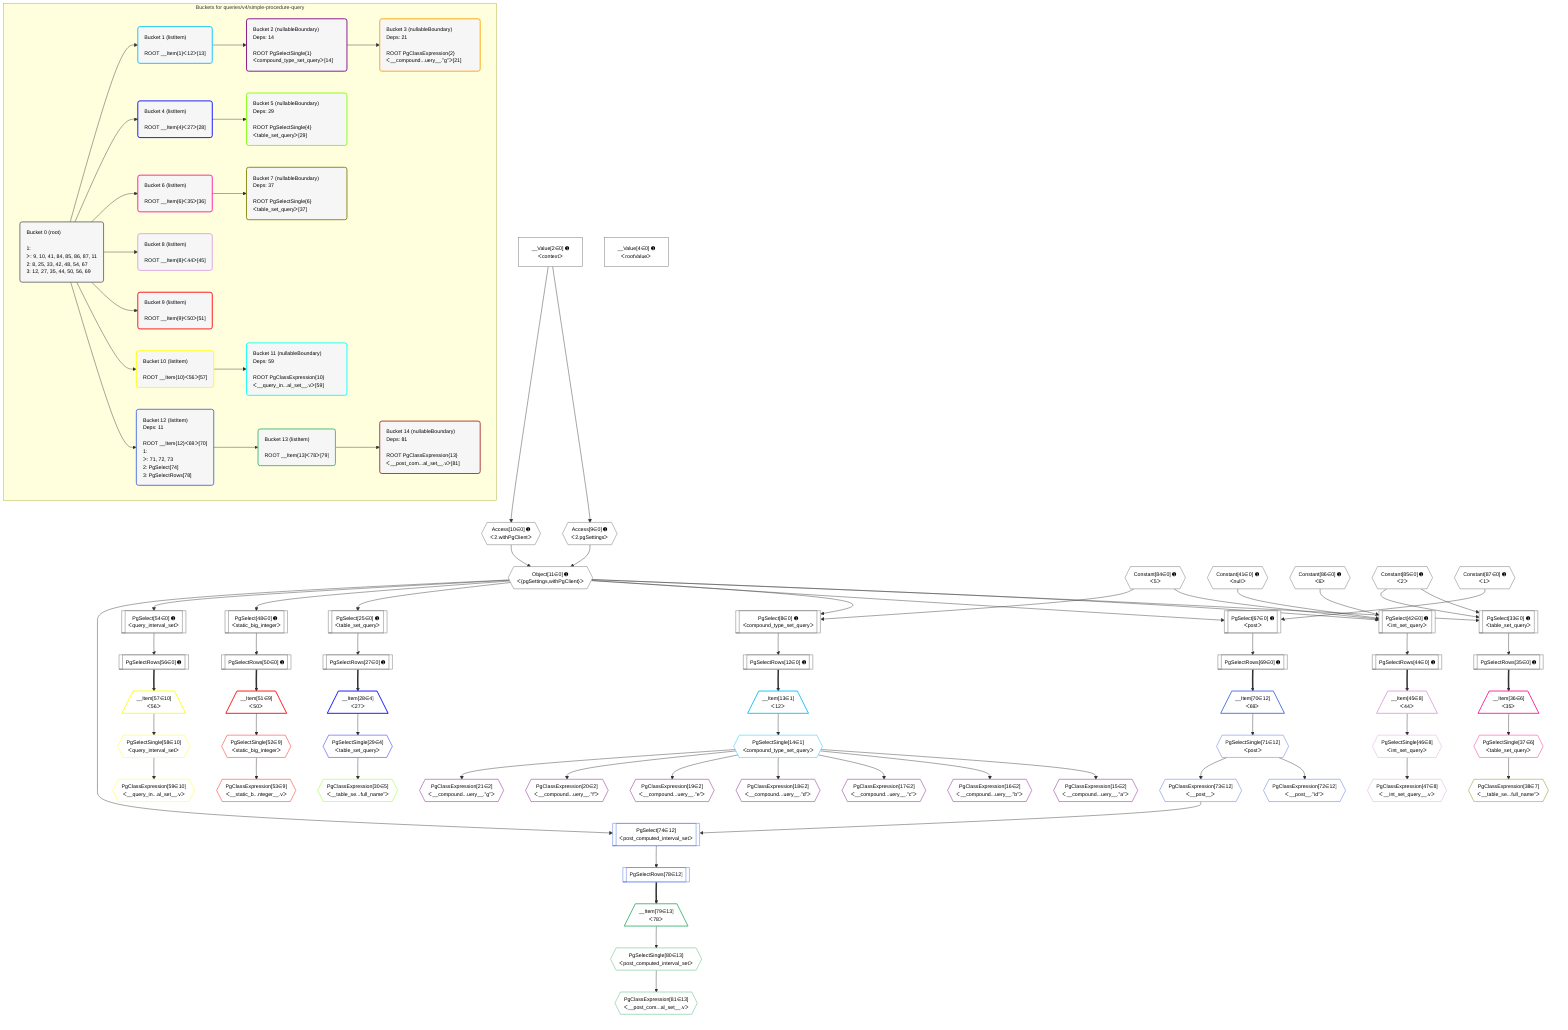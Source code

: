 %%{init: {'themeVariables': { 'fontSize': '12px'}}}%%
graph TD
    classDef path fill:#eee,stroke:#000,color:#000
    classDef plan fill:#fff,stroke-width:1px,color:#000
    classDef itemplan fill:#fff,stroke-width:2px,color:#000
    classDef unbatchedplan fill:#dff,stroke-width:1px,color:#000
    classDef sideeffectplan fill:#fcc,stroke-width:2px,color:#000
    classDef bucket fill:#f6f6f6,color:#000,stroke-width:2px,text-align:left


    %% plan dependencies
    PgSelect42[["PgSelect[42∈0] ➊<br />ᐸint_set_queryᐳ"]]:::plan
    Object11{{"Object[11∈0] ➊<br />ᐸ{pgSettings,withPgClient}ᐳ"}}:::plan
    Constant84{{"Constant[84∈0] ➊<br />ᐸ5ᐳ"}}:::plan
    Constant41{{"Constant[41∈0] ➊<br />ᐸnullᐳ"}}:::plan
    Constant86{{"Constant[86∈0] ➊<br />ᐸ6ᐳ"}}:::plan
    Object11 & Constant84 & Constant41 & Constant86 --> PgSelect42
    PgSelect33[["PgSelect[33∈0] ➊<br />ᐸtable_set_queryᐳ"]]:::plan
    Constant85{{"Constant[85∈0] ➊<br />ᐸ2ᐳ"}}:::plan
    Object11 & Constant85 & Constant85 --> PgSelect33
    PgSelect8[["PgSelect[8∈0] ➊<br />ᐸcompound_type_set_queryᐳ"]]:::plan
    Object11 & Constant84 --> PgSelect8
    Access9{{"Access[9∈0] ➊<br />ᐸ2.pgSettingsᐳ"}}:::plan
    Access10{{"Access[10∈0] ➊<br />ᐸ2.withPgClientᐳ"}}:::plan
    Access9 & Access10 --> Object11
    PgSelect67[["PgSelect[67∈0] ➊<br />ᐸpostᐳ"]]:::plan
    Constant87{{"Constant[87∈0] ➊<br />ᐸ1ᐳ"}}:::plan
    Object11 & Constant87 --> PgSelect67
    __Value2["__Value[2∈0] ➊<br />ᐸcontextᐳ"]:::plan
    __Value2 --> Access9
    __Value2 --> Access10
    PgSelectRows12[["PgSelectRows[12∈0] ➊"]]:::plan
    PgSelect8 --> PgSelectRows12
    PgSelect25[["PgSelect[25∈0] ➊<br />ᐸtable_set_queryᐳ"]]:::plan
    Object11 --> PgSelect25
    PgSelectRows27[["PgSelectRows[27∈0] ➊"]]:::plan
    PgSelect25 --> PgSelectRows27
    PgSelectRows35[["PgSelectRows[35∈0] ➊"]]:::plan
    PgSelect33 --> PgSelectRows35
    PgSelectRows44[["PgSelectRows[44∈0] ➊"]]:::plan
    PgSelect42 --> PgSelectRows44
    PgSelect48[["PgSelect[48∈0] ➊<br />ᐸstatic_big_integerᐳ"]]:::plan
    Object11 --> PgSelect48
    PgSelectRows50[["PgSelectRows[50∈0] ➊"]]:::plan
    PgSelect48 --> PgSelectRows50
    PgSelect54[["PgSelect[54∈0] ➊<br />ᐸquery_interval_setᐳ"]]:::plan
    Object11 --> PgSelect54
    PgSelectRows56[["PgSelectRows[56∈0] ➊"]]:::plan
    PgSelect54 --> PgSelectRows56
    PgSelectRows69[["PgSelectRows[69∈0] ➊"]]:::plan
    PgSelect67 --> PgSelectRows69
    __Value4["__Value[4∈0] ➊<br />ᐸrootValueᐳ"]:::plan
    __Item13[/"__Item[13∈1]<br />ᐸ12ᐳ"\]:::itemplan
    PgSelectRows12 ==> __Item13
    PgSelectSingle14{{"PgSelectSingle[14∈1]<br />ᐸcompound_type_set_queryᐳ"}}:::plan
    __Item13 --> PgSelectSingle14
    PgClassExpression15{{"PgClassExpression[15∈2]<br />ᐸ__compound...uery__.”a”ᐳ"}}:::plan
    PgSelectSingle14 --> PgClassExpression15
    PgClassExpression16{{"PgClassExpression[16∈2]<br />ᐸ__compound...uery__.”b”ᐳ"}}:::plan
    PgSelectSingle14 --> PgClassExpression16
    PgClassExpression17{{"PgClassExpression[17∈2]<br />ᐸ__compound...uery__.”c”ᐳ"}}:::plan
    PgSelectSingle14 --> PgClassExpression17
    PgClassExpression18{{"PgClassExpression[18∈2]<br />ᐸ__compound...uery__.”d”ᐳ"}}:::plan
    PgSelectSingle14 --> PgClassExpression18
    PgClassExpression19{{"PgClassExpression[19∈2]<br />ᐸ__compound...uery__.”e”ᐳ"}}:::plan
    PgSelectSingle14 --> PgClassExpression19
    PgClassExpression20{{"PgClassExpression[20∈2]<br />ᐸ__compound...uery__.”f”ᐳ"}}:::plan
    PgSelectSingle14 --> PgClassExpression20
    PgClassExpression21{{"PgClassExpression[21∈2]<br />ᐸ__compound...uery__.”g”ᐳ"}}:::plan
    PgSelectSingle14 --> PgClassExpression21
    __Item28[/"__Item[28∈4]<br />ᐸ27ᐳ"\]:::itemplan
    PgSelectRows27 ==> __Item28
    PgSelectSingle29{{"PgSelectSingle[29∈4]<br />ᐸtable_set_queryᐳ"}}:::plan
    __Item28 --> PgSelectSingle29
    PgClassExpression30{{"PgClassExpression[30∈5]<br />ᐸ__table_se...full_name”ᐳ"}}:::plan
    PgSelectSingle29 --> PgClassExpression30
    __Item36[/"__Item[36∈6]<br />ᐸ35ᐳ"\]:::itemplan
    PgSelectRows35 ==> __Item36
    PgSelectSingle37{{"PgSelectSingle[37∈6]<br />ᐸtable_set_queryᐳ"}}:::plan
    __Item36 --> PgSelectSingle37
    PgClassExpression38{{"PgClassExpression[38∈7]<br />ᐸ__table_se...full_name”ᐳ"}}:::plan
    PgSelectSingle37 --> PgClassExpression38
    __Item45[/"__Item[45∈8]<br />ᐸ44ᐳ"\]:::itemplan
    PgSelectRows44 ==> __Item45
    PgSelectSingle46{{"PgSelectSingle[46∈8]<br />ᐸint_set_queryᐳ"}}:::plan
    __Item45 --> PgSelectSingle46
    PgClassExpression47{{"PgClassExpression[47∈8]<br />ᐸ__int_set_query__.vᐳ"}}:::plan
    PgSelectSingle46 --> PgClassExpression47
    __Item51[/"__Item[51∈9]<br />ᐸ50ᐳ"\]:::itemplan
    PgSelectRows50 ==> __Item51
    PgSelectSingle52{{"PgSelectSingle[52∈9]<br />ᐸstatic_big_integerᐳ"}}:::plan
    __Item51 --> PgSelectSingle52
    PgClassExpression53{{"PgClassExpression[53∈9]<br />ᐸ__static_b...nteger__.vᐳ"}}:::plan
    PgSelectSingle52 --> PgClassExpression53
    __Item57[/"__Item[57∈10]<br />ᐸ56ᐳ"\]:::itemplan
    PgSelectRows56 ==> __Item57
    PgSelectSingle58{{"PgSelectSingle[58∈10]<br />ᐸquery_interval_setᐳ"}}:::plan
    __Item57 --> PgSelectSingle58
    PgClassExpression59{{"PgClassExpression[59∈10]<br />ᐸ__query_in...al_set__.vᐳ"}}:::plan
    PgSelectSingle58 --> PgClassExpression59
    PgSelect74[["PgSelect[74∈12]<br />ᐸpost_computed_interval_setᐳ"]]:::plan
    PgClassExpression73{{"PgClassExpression[73∈12]<br />ᐸ__post__ᐳ"}}:::plan
    Object11 & PgClassExpression73 --> PgSelect74
    __Item70[/"__Item[70∈12]<br />ᐸ69ᐳ"\]:::itemplan
    PgSelectRows69 ==> __Item70
    PgSelectSingle71{{"PgSelectSingle[71∈12]<br />ᐸpostᐳ"}}:::plan
    __Item70 --> PgSelectSingle71
    PgClassExpression72{{"PgClassExpression[72∈12]<br />ᐸ__post__.”id”ᐳ"}}:::plan
    PgSelectSingle71 --> PgClassExpression72
    PgSelectSingle71 --> PgClassExpression73
    PgSelectRows78[["PgSelectRows[78∈12]"]]:::plan
    PgSelect74 --> PgSelectRows78
    __Item79[/"__Item[79∈13]<br />ᐸ78ᐳ"\]:::itemplan
    PgSelectRows78 ==> __Item79
    PgSelectSingle80{{"PgSelectSingle[80∈13]<br />ᐸpost_computed_interval_setᐳ"}}:::plan
    __Item79 --> PgSelectSingle80
    PgClassExpression81{{"PgClassExpression[81∈13]<br />ᐸ__post_com...al_set__.vᐳ"}}:::plan
    PgSelectSingle80 --> PgClassExpression81

    %% define steps

    subgraph "Buckets for queries/v4/simple-procedure-query"
    Bucket0("Bucket 0 (root)<br /><br />1: <br />ᐳ: 9, 10, 41, 84, 85, 86, 87, 11<br />2: 8, 25, 33, 42, 48, 54, 67<br />3: 12, 27, 35, 44, 50, 56, 69"):::bucket
    classDef bucket0 stroke:#696969
    class Bucket0,__Value2,__Value4,PgSelect8,Access9,Access10,Object11,PgSelectRows12,PgSelect25,PgSelectRows27,PgSelect33,PgSelectRows35,Constant41,PgSelect42,PgSelectRows44,PgSelect48,PgSelectRows50,PgSelect54,PgSelectRows56,PgSelect67,PgSelectRows69,Constant84,Constant85,Constant86,Constant87 bucket0
    Bucket1("Bucket 1 (listItem)<br /><br />ROOT __Item{1}ᐸ12ᐳ[13]"):::bucket
    classDef bucket1 stroke:#00bfff
    class Bucket1,__Item13,PgSelectSingle14 bucket1
    Bucket2("Bucket 2 (nullableBoundary)<br />Deps: 14<br /><br />ROOT PgSelectSingle{1}ᐸcompound_type_set_queryᐳ[14]"):::bucket
    classDef bucket2 stroke:#7f007f
    class Bucket2,PgClassExpression15,PgClassExpression16,PgClassExpression17,PgClassExpression18,PgClassExpression19,PgClassExpression20,PgClassExpression21 bucket2
    Bucket3("Bucket 3 (nullableBoundary)<br />Deps: 21<br /><br />ROOT PgClassExpression{2}ᐸ__compound...uery__.”g”ᐳ[21]"):::bucket
    classDef bucket3 stroke:#ffa500
    class Bucket3 bucket3
    Bucket4("Bucket 4 (listItem)<br /><br />ROOT __Item{4}ᐸ27ᐳ[28]"):::bucket
    classDef bucket4 stroke:#0000ff
    class Bucket4,__Item28,PgSelectSingle29 bucket4
    Bucket5("Bucket 5 (nullableBoundary)<br />Deps: 29<br /><br />ROOT PgSelectSingle{4}ᐸtable_set_queryᐳ[29]"):::bucket
    classDef bucket5 stroke:#7fff00
    class Bucket5,PgClassExpression30 bucket5
    Bucket6("Bucket 6 (listItem)<br /><br />ROOT __Item{6}ᐸ35ᐳ[36]"):::bucket
    classDef bucket6 stroke:#ff1493
    class Bucket6,__Item36,PgSelectSingle37 bucket6
    Bucket7("Bucket 7 (nullableBoundary)<br />Deps: 37<br /><br />ROOT PgSelectSingle{6}ᐸtable_set_queryᐳ[37]"):::bucket
    classDef bucket7 stroke:#808000
    class Bucket7,PgClassExpression38 bucket7
    Bucket8("Bucket 8 (listItem)<br /><br />ROOT __Item{8}ᐸ44ᐳ[45]"):::bucket
    classDef bucket8 stroke:#dda0dd
    class Bucket8,__Item45,PgSelectSingle46,PgClassExpression47 bucket8
    Bucket9("Bucket 9 (listItem)<br /><br />ROOT __Item{9}ᐸ50ᐳ[51]"):::bucket
    classDef bucket9 stroke:#ff0000
    class Bucket9,__Item51,PgSelectSingle52,PgClassExpression53 bucket9
    Bucket10("Bucket 10 (listItem)<br /><br />ROOT __Item{10}ᐸ56ᐳ[57]"):::bucket
    classDef bucket10 stroke:#ffff00
    class Bucket10,__Item57,PgSelectSingle58,PgClassExpression59 bucket10
    Bucket11("Bucket 11 (nullableBoundary)<br />Deps: 59<br /><br />ROOT PgClassExpression{10}ᐸ__query_in...al_set__.vᐳ[59]"):::bucket
    classDef bucket11 stroke:#00ffff
    class Bucket11 bucket11
    Bucket12("Bucket 12 (listItem)<br />Deps: 11<br /><br />ROOT __Item{12}ᐸ69ᐳ[70]<br />1: <br />ᐳ: 71, 72, 73<br />2: PgSelect[74]<br />3: PgSelectRows[78]"):::bucket
    classDef bucket12 stroke:#4169e1
    class Bucket12,__Item70,PgSelectSingle71,PgClassExpression72,PgClassExpression73,PgSelect74,PgSelectRows78 bucket12
    Bucket13("Bucket 13 (listItem)<br /><br />ROOT __Item{13}ᐸ78ᐳ[79]"):::bucket
    classDef bucket13 stroke:#3cb371
    class Bucket13,__Item79,PgSelectSingle80,PgClassExpression81 bucket13
    Bucket14("Bucket 14 (nullableBoundary)<br />Deps: 81<br /><br />ROOT PgClassExpression{13}ᐸ__post_com...al_set__.vᐳ[81]"):::bucket
    classDef bucket14 stroke:#a52a2a
    class Bucket14 bucket14
    Bucket0 --> Bucket1 & Bucket4 & Bucket6 & Bucket8 & Bucket9 & Bucket10 & Bucket12
    Bucket1 --> Bucket2
    Bucket2 --> Bucket3
    Bucket4 --> Bucket5
    Bucket6 --> Bucket7
    Bucket10 --> Bucket11
    Bucket12 --> Bucket13
    Bucket13 --> Bucket14
    end
